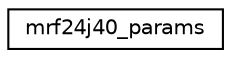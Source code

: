 digraph "Graphical Class Hierarchy"
{
 // LATEX_PDF_SIZE
  edge [fontname="Helvetica",fontsize="10",labelfontname="Helvetica",labelfontsize="10"];
  node [fontname="Helvetica",fontsize="10",shape=record];
  rankdir="LR";
  Node0 [label="mrf24j40_params",height=0.2,width=0.4,color="black", fillcolor="white", style="filled",URL="$structmrf24j40__params.html",tooltip="struct holding all params needed for device initialization"];
}
